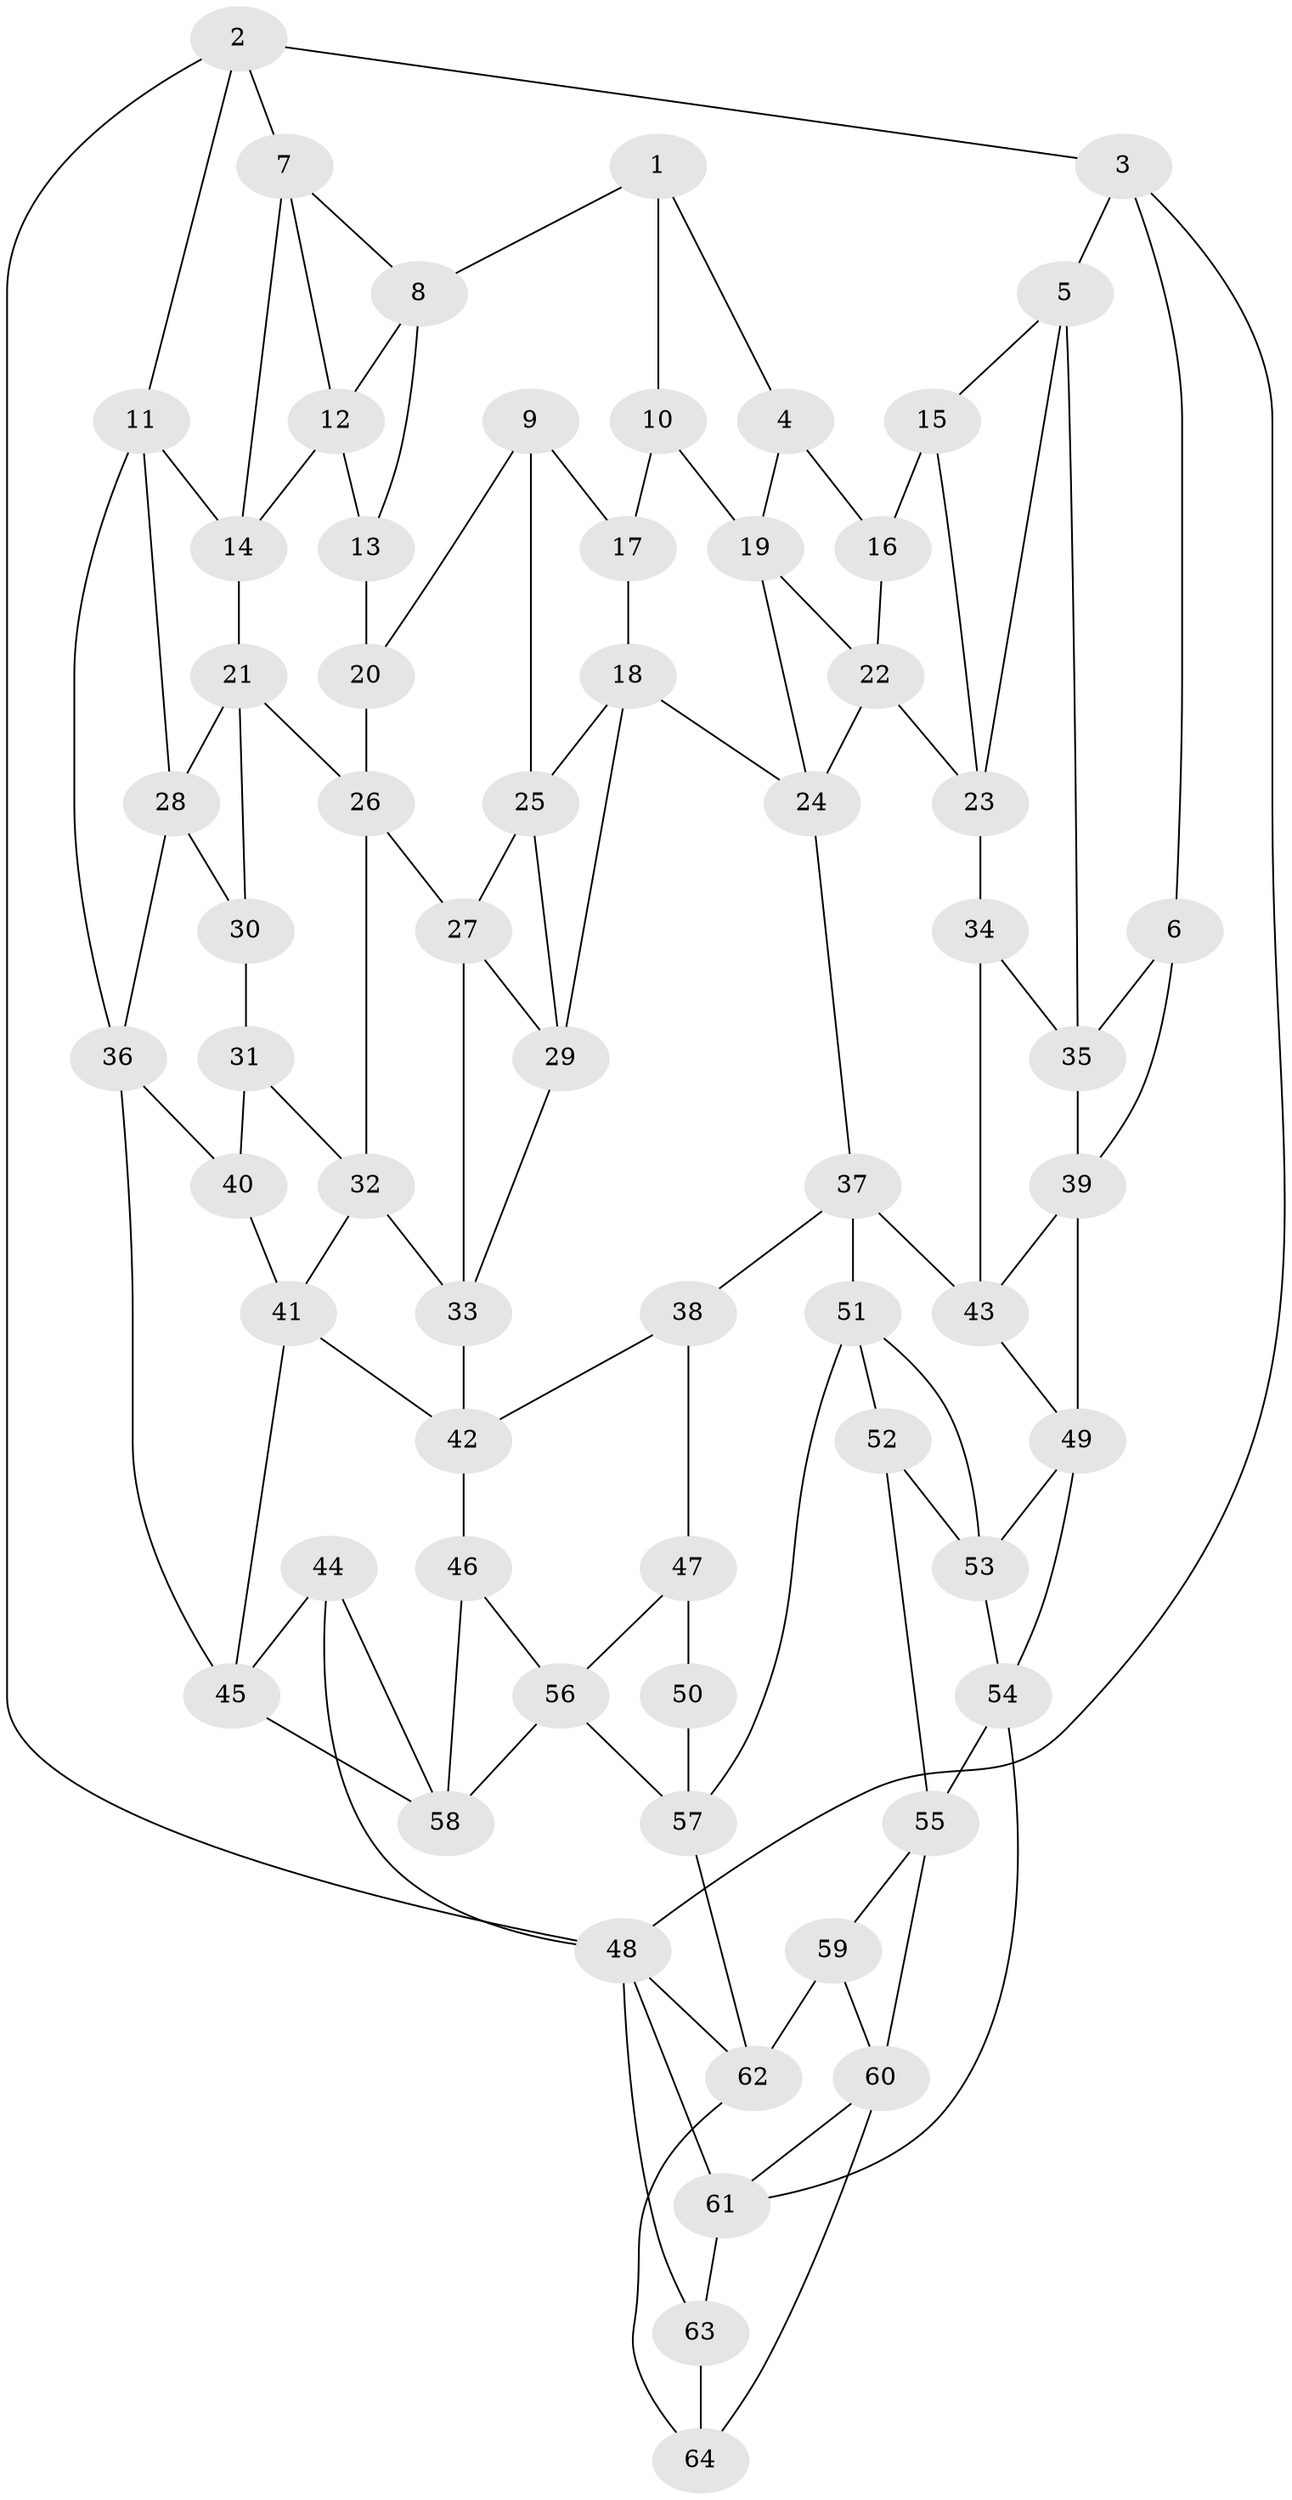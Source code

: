 // original degree distribution, {3: 0.015625, 5: 0.46875, 4: 0.265625, 6: 0.25}
// Generated by graph-tools (version 1.1) at 2025/38/03/04/25 23:38:27]
// undirected, 64 vertices, 117 edges
graph export_dot {
  node [color=gray90,style=filled];
  1;
  2;
  3;
  4;
  5;
  6;
  7;
  8;
  9;
  10;
  11;
  12;
  13;
  14;
  15;
  16;
  17;
  18;
  19;
  20;
  21;
  22;
  23;
  24;
  25;
  26;
  27;
  28;
  29;
  30;
  31;
  32;
  33;
  34;
  35;
  36;
  37;
  38;
  39;
  40;
  41;
  42;
  43;
  44;
  45;
  46;
  47;
  48;
  49;
  50;
  51;
  52;
  53;
  54;
  55;
  56;
  57;
  58;
  59;
  60;
  61;
  62;
  63;
  64;
  1 -- 4 [weight=1.0];
  1 -- 8 [weight=1.0];
  1 -- 10 [weight=1.0];
  2 -- 3 [weight=1.0];
  2 -- 7 [weight=1.0];
  2 -- 11 [weight=1.0];
  2 -- 48 [weight=1.0];
  3 -- 5 [weight=1.0];
  3 -- 6 [weight=1.0];
  3 -- 48 [weight=1.0];
  4 -- 16 [weight=1.0];
  4 -- 19 [weight=1.0];
  5 -- 15 [weight=1.0];
  5 -- 23 [weight=1.0];
  5 -- 35 [weight=1.0];
  6 -- 35 [weight=1.0];
  6 -- 39 [weight=1.0];
  7 -- 8 [weight=1.0];
  7 -- 12 [weight=1.0];
  7 -- 14 [weight=1.0];
  8 -- 12 [weight=1.0];
  8 -- 13 [weight=1.0];
  9 -- 17 [weight=1.0];
  9 -- 20 [weight=1.0];
  9 -- 25 [weight=1.0];
  10 -- 17 [weight=2.0];
  10 -- 19 [weight=1.0];
  11 -- 14 [weight=1.0];
  11 -- 28 [weight=1.0];
  11 -- 36 [weight=1.0];
  12 -- 13 [weight=1.0];
  12 -- 14 [weight=1.0];
  13 -- 20 [weight=2.0];
  14 -- 21 [weight=1.0];
  15 -- 16 [weight=2.0];
  15 -- 23 [weight=1.0];
  16 -- 22 [weight=1.0];
  17 -- 18 [weight=1.0];
  18 -- 24 [weight=1.0];
  18 -- 25 [weight=1.0];
  18 -- 29 [weight=1.0];
  19 -- 22 [weight=1.0];
  19 -- 24 [weight=1.0];
  20 -- 26 [weight=1.0];
  21 -- 26 [weight=1.0];
  21 -- 28 [weight=1.0];
  21 -- 30 [weight=1.0];
  22 -- 23 [weight=1.0];
  22 -- 24 [weight=1.0];
  23 -- 34 [weight=1.0];
  24 -- 37 [weight=1.0];
  25 -- 27 [weight=1.0];
  25 -- 29 [weight=1.0];
  26 -- 27 [weight=1.0];
  26 -- 32 [weight=1.0];
  27 -- 29 [weight=1.0];
  27 -- 33 [weight=1.0];
  28 -- 30 [weight=2.0];
  28 -- 36 [weight=1.0];
  29 -- 33 [weight=1.0];
  30 -- 31 [weight=1.0];
  31 -- 32 [weight=1.0];
  31 -- 40 [weight=2.0];
  32 -- 33 [weight=1.0];
  32 -- 41 [weight=1.0];
  33 -- 42 [weight=1.0];
  34 -- 35 [weight=1.0];
  34 -- 43 [weight=1.0];
  35 -- 39 [weight=1.0];
  36 -- 40 [weight=1.0];
  36 -- 45 [weight=1.0];
  37 -- 38 [weight=1.0];
  37 -- 43 [weight=1.0];
  37 -- 51 [weight=1.0];
  38 -- 42 [weight=1.0];
  38 -- 47 [weight=1.0];
  39 -- 43 [weight=1.0];
  39 -- 49 [weight=1.0];
  40 -- 41 [weight=1.0];
  41 -- 42 [weight=1.0];
  41 -- 45 [weight=1.0];
  42 -- 46 [weight=1.0];
  43 -- 49 [weight=1.0];
  44 -- 45 [weight=1.0];
  44 -- 48 [weight=1.0];
  44 -- 58 [weight=1.0];
  45 -- 58 [weight=1.0];
  46 -- 56 [weight=1.0];
  46 -- 58 [weight=1.0];
  47 -- 50 [weight=2.0];
  47 -- 56 [weight=1.0];
  48 -- 61 [weight=1.0];
  48 -- 62 [weight=1.0];
  48 -- 63 [weight=1.0];
  49 -- 53 [weight=1.0];
  49 -- 54 [weight=1.0];
  50 -- 57 [weight=1.0];
  51 -- 52 [weight=1.0];
  51 -- 53 [weight=1.0];
  51 -- 57 [weight=1.0];
  52 -- 53 [weight=1.0];
  52 -- 55 [weight=1.0];
  53 -- 54 [weight=1.0];
  54 -- 55 [weight=1.0];
  54 -- 61 [weight=1.0];
  55 -- 59 [weight=1.0];
  55 -- 60 [weight=1.0];
  56 -- 57 [weight=1.0];
  56 -- 58 [weight=1.0];
  57 -- 62 [weight=1.0];
  59 -- 60 [weight=1.0];
  59 -- 62 [weight=1.0];
  60 -- 61 [weight=1.0];
  60 -- 64 [weight=1.0];
  61 -- 63 [weight=1.0];
  62 -- 64 [weight=1.0];
  63 -- 64 [weight=2.0];
}
